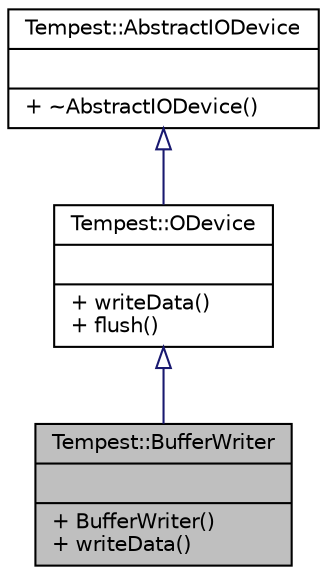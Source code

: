 digraph "Tempest::BufferWriter"
{
  edge [fontname="Helvetica",fontsize="10",labelfontname="Helvetica",labelfontsize="10"];
  node [fontname="Helvetica",fontsize="10",shape=record];
  Node3 [label="{Tempest::BufferWriter\n||+ BufferWriter()\l+ writeData()\l}",height=0.2,width=0.4,color="black", fillcolor="grey75", style="filled", fontcolor="black"];
  Node4 -> Node3 [dir="back",color="midnightblue",fontsize="10",style="solid",arrowtail="onormal",fontname="Helvetica"];
  Node4 [label="{Tempest::ODevice\n||+ writeData()\l+ flush()\l}",height=0.2,width=0.4,color="black", fillcolor="white", style="filled",URL="$class_tempest_1_1_o_device.html"];
  Node5 -> Node4 [dir="back",color="midnightblue",fontsize="10",style="solid",arrowtail="onormal",fontname="Helvetica"];
  Node5 [label="{Tempest::AbstractIODevice\n||+ ~AbstractIODevice()\l}",height=0.2,width=0.4,color="black", fillcolor="white", style="filled",URL="$class_tempest_1_1_abstract_i_o_device.html"];
}
